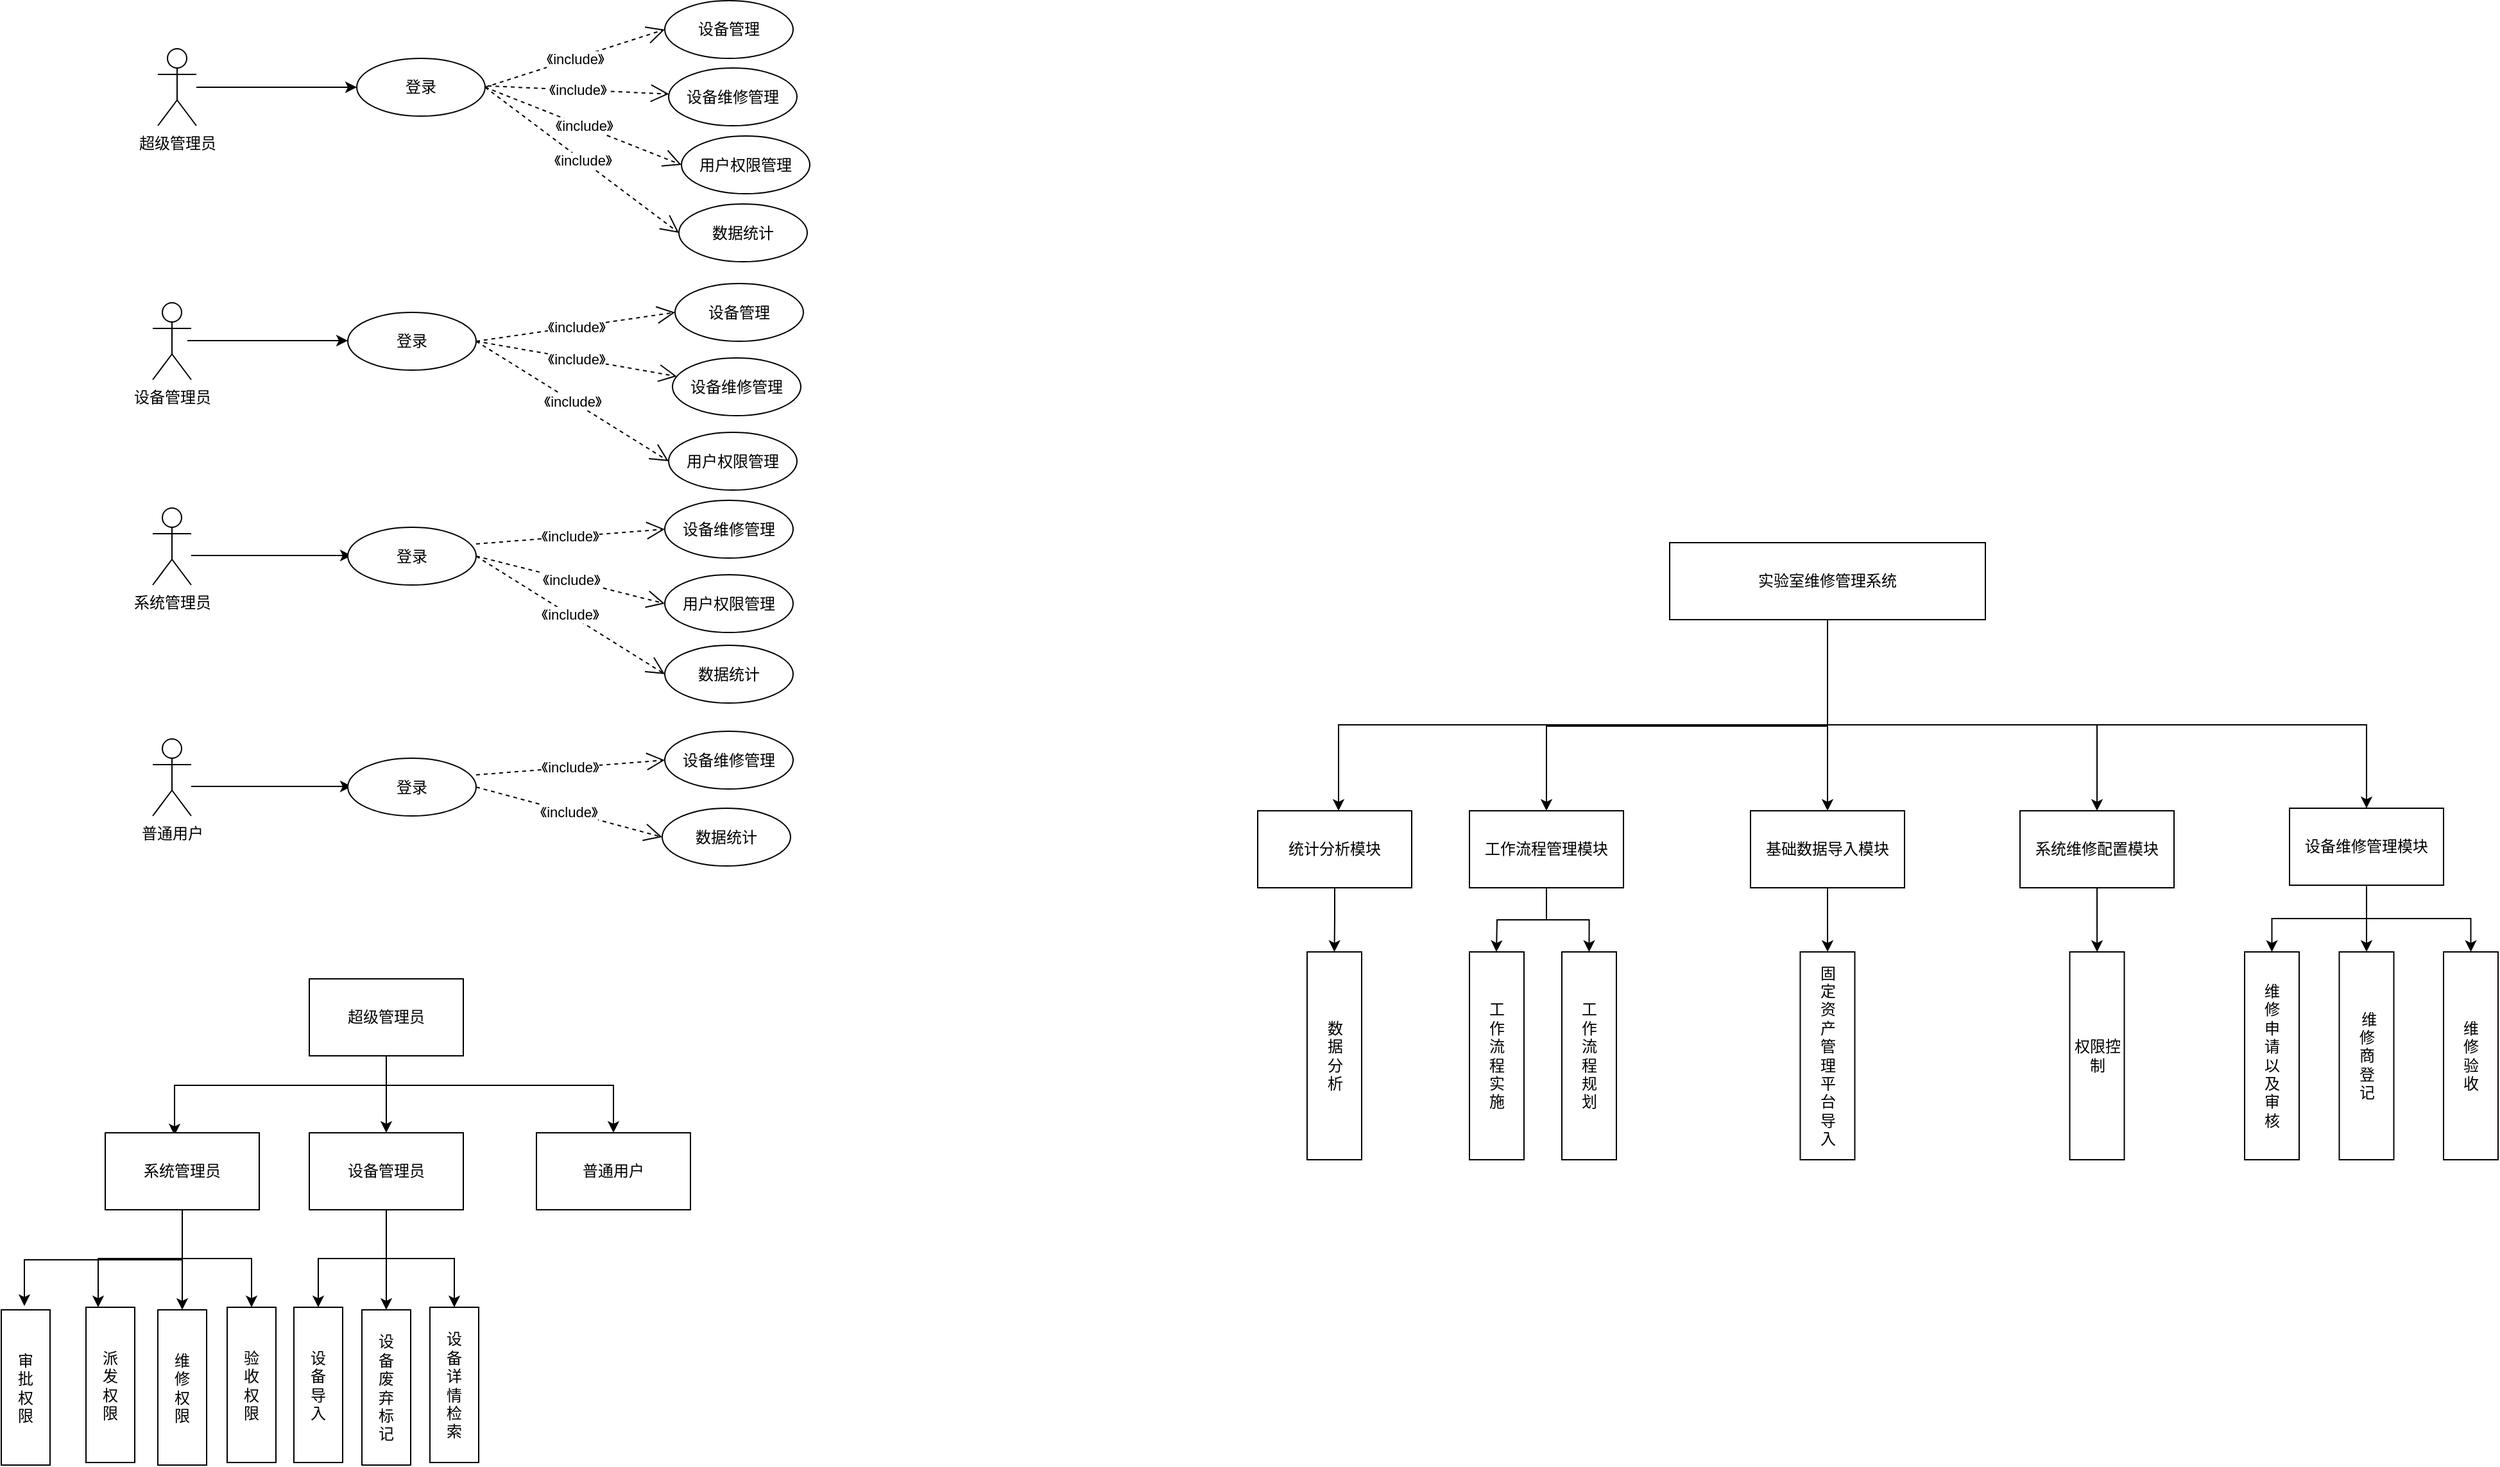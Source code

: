 <mxfile version="20.7.4" type="github">
  <diagram id="-CrECdMGKDsJMcERkumv" name="第 1 页">
    <mxGraphModel dx="2634" dy="1196" grid="0" gridSize="10" guides="1" tooltips="1" connect="1" arrows="1" fold="1" page="0" pageScale="1" pageWidth="583" pageHeight="827" math="0" shadow="0">
      <root>
        <mxCell id="0" />
        <mxCell id="1" parent="0" />
        <mxCell id="0SiHuE_M3Q8HEih4Q5tr-5" style="edgeStyle=orthogonalEdgeStyle;rounded=0;orthogonalLoop=1;jettySize=auto;html=1;" edge="1" parent="1" source="0SiHuE_M3Q8HEih4Q5tr-2" target="0SiHuE_M3Q8HEih4Q5tr-4">
          <mxGeometry relative="1" as="geometry">
            <Array as="points">
              <mxPoint x="324" y="214" />
              <mxPoint x="-57" y="214" />
            </Array>
          </mxGeometry>
        </mxCell>
        <mxCell id="0SiHuE_M3Q8HEih4Q5tr-7" style="edgeStyle=orthogonalEdgeStyle;rounded=0;orthogonalLoop=1;jettySize=auto;html=1;" edge="1" parent="1" source="0SiHuE_M3Q8HEih4Q5tr-2" target="0SiHuE_M3Q8HEih4Q5tr-6">
          <mxGeometry relative="1" as="geometry">
            <Array as="points">
              <mxPoint x="324" y="215" />
              <mxPoint x="105" y="215" />
            </Array>
          </mxGeometry>
        </mxCell>
        <mxCell id="0SiHuE_M3Q8HEih4Q5tr-12" style="edgeStyle=orthogonalEdgeStyle;rounded=0;orthogonalLoop=1;jettySize=auto;html=1;" edge="1" parent="1" source="0SiHuE_M3Q8HEih4Q5tr-2" target="0SiHuE_M3Q8HEih4Q5tr-9">
          <mxGeometry relative="1" as="geometry" />
        </mxCell>
        <mxCell id="0SiHuE_M3Q8HEih4Q5tr-13" style="edgeStyle=orthogonalEdgeStyle;rounded=0;orthogonalLoop=1;jettySize=auto;html=1;" edge="1" parent="1" source="0SiHuE_M3Q8HEih4Q5tr-2" target="0SiHuE_M3Q8HEih4Q5tr-10">
          <mxGeometry relative="1" as="geometry">
            <Array as="points">
              <mxPoint x="324" y="214" />
              <mxPoint x="534" y="214" />
            </Array>
          </mxGeometry>
        </mxCell>
        <mxCell id="0SiHuE_M3Q8HEih4Q5tr-14" style="edgeStyle=orthogonalEdgeStyle;rounded=0;orthogonalLoop=1;jettySize=auto;html=1;entryX=0.5;entryY=0;entryDx=0;entryDy=0;" edge="1" parent="1" source="0SiHuE_M3Q8HEih4Q5tr-2" target="0SiHuE_M3Q8HEih4Q5tr-11">
          <mxGeometry relative="1" as="geometry">
            <Array as="points">
              <mxPoint x="324" y="214" />
              <mxPoint x="744" y="214" />
            </Array>
          </mxGeometry>
        </mxCell>
        <mxCell id="0SiHuE_M3Q8HEih4Q5tr-2" value="实验室维修管理系统" style="rounded=0;whiteSpace=wrap;html=1;" vertex="1" parent="1">
          <mxGeometry x="201" y="72" width="246" height="60" as="geometry" />
        </mxCell>
        <mxCell id="0SiHuE_M3Q8HEih4Q5tr-16" style="edgeStyle=orthogonalEdgeStyle;rounded=0;orthogonalLoop=1;jettySize=auto;html=1;" edge="1" parent="1" source="0SiHuE_M3Q8HEih4Q5tr-4" target="0SiHuE_M3Q8HEih4Q5tr-15">
          <mxGeometry relative="1" as="geometry" />
        </mxCell>
        <mxCell id="0SiHuE_M3Q8HEih4Q5tr-4" value="统计分析模块" style="rounded=0;whiteSpace=wrap;html=1;" vertex="1" parent="1">
          <mxGeometry x="-120" y="281" width="120" height="60" as="geometry" />
        </mxCell>
        <mxCell id="0SiHuE_M3Q8HEih4Q5tr-18" style="edgeStyle=orthogonalEdgeStyle;rounded=0;orthogonalLoop=1;jettySize=auto;html=1;entryX=0;entryY=0.5;entryDx=0;entryDy=0;" edge="1" parent="1" source="0SiHuE_M3Q8HEih4Q5tr-6">
          <mxGeometry relative="1" as="geometry">
            <mxPoint x="66" y="391" as="targetPoint" />
          </mxGeometry>
        </mxCell>
        <mxCell id="0SiHuE_M3Q8HEih4Q5tr-21" style="edgeStyle=orthogonalEdgeStyle;rounded=0;orthogonalLoop=1;jettySize=auto;html=1;entryX=0;entryY=0.5;entryDx=0;entryDy=0;" edge="1" parent="1" source="0SiHuE_M3Q8HEih4Q5tr-6" target="0SiHuE_M3Q8HEih4Q5tr-20">
          <mxGeometry relative="1" as="geometry" />
        </mxCell>
        <mxCell id="0SiHuE_M3Q8HEih4Q5tr-6" value="工作流程管理模块" style="rounded=0;whiteSpace=wrap;html=1;" vertex="1" parent="1">
          <mxGeometry x="45" y="281" width="120" height="60" as="geometry" />
        </mxCell>
        <mxCell id="0SiHuE_M3Q8HEih4Q5tr-24" style="edgeStyle=orthogonalEdgeStyle;rounded=0;orthogonalLoop=1;jettySize=auto;html=1;" edge="1" parent="1" source="0SiHuE_M3Q8HEih4Q5tr-9" target="0SiHuE_M3Q8HEih4Q5tr-23">
          <mxGeometry relative="1" as="geometry" />
        </mxCell>
        <mxCell id="0SiHuE_M3Q8HEih4Q5tr-9" value="基础数据导入模块" style="rounded=0;whiteSpace=wrap;html=1;" vertex="1" parent="1">
          <mxGeometry x="264" y="281" width="120" height="60" as="geometry" />
        </mxCell>
        <mxCell id="0SiHuE_M3Q8HEih4Q5tr-27" style="edgeStyle=orthogonalEdgeStyle;rounded=0;orthogonalLoop=1;jettySize=auto;html=1;" edge="1" parent="1" source="0SiHuE_M3Q8HEih4Q5tr-10" target="0SiHuE_M3Q8HEih4Q5tr-26">
          <mxGeometry relative="1" as="geometry" />
        </mxCell>
        <mxCell id="0SiHuE_M3Q8HEih4Q5tr-10" value="系统维修配置模块" style="rounded=0;whiteSpace=wrap;html=1;" vertex="1" parent="1">
          <mxGeometry x="474" y="281" width="120" height="60" as="geometry" />
        </mxCell>
        <mxCell id="0SiHuE_M3Q8HEih4Q5tr-31" style="edgeStyle=orthogonalEdgeStyle;rounded=0;orthogonalLoop=1;jettySize=auto;html=1;" edge="1" parent="1" source="0SiHuE_M3Q8HEih4Q5tr-11" target="0SiHuE_M3Q8HEih4Q5tr-28">
          <mxGeometry relative="1" as="geometry" />
        </mxCell>
        <mxCell id="0SiHuE_M3Q8HEih4Q5tr-32" style="edgeStyle=orthogonalEdgeStyle;rounded=0;orthogonalLoop=1;jettySize=auto;html=1;entryX=0;entryY=0.5;entryDx=0;entryDy=0;" edge="1" parent="1" source="0SiHuE_M3Q8HEih4Q5tr-11" target="0SiHuE_M3Q8HEih4Q5tr-29">
          <mxGeometry relative="1" as="geometry" />
        </mxCell>
        <mxCell id="0SiHuE_M3Q8HEih4Q5tr-33" style="edgeStyle=orthogonalEdgeStyle;rounded=0;orthogonalLoop=1;jettySize=auto;html=1;" edge="1" parent="1" source="0SiHuE_M3Q8HEih4Q5tr-11" target="0SiHuE_M3Q8HEih4Q5tr-30">
          <mxGeometry relative="1" as="geometry" />
        </mxCell>
        <mxCell id="0SiHuE_M3Q8HEih4Q5tr-11" value="设备维修管理模块" style="rounded=0;whiteSpace=wrap;html=1;" vertex="1" parent="1">
          <mxGeometry x="684" y="279" width="120" height="60" as="geometry" />
        </mxCell>
        <mxCell id="0SiHuE_M3Q8HEih4Q5tr-15" value="数&lt;br&gt;据&lt;br&gt;分&lt;br&gt;析" style="rounded=0;whiteSpace=wrap;html=1;direction=south;align=center;labelPosition=center;verticalLabelPosition=middle;verticalAlign=middle;" vertex="1" parent="1">
          <mxGeometry x="-81.5" y="391" width="42.5" height="162" as="geometry" />
        </mxCell>
        <mxCell id="0SiHuE_M3Q8HEih4Q5tr-19" value="工&lt;br&gt;作&lt;br&gt;流&lt;br&gt;程&lt;br&gt;实&lt;br&gt;施" style="rounded=0;whiteSpace=wrap;html=1;direction=south;align=center;labelPosition=center;verticalLabelPosition=middle;verticalAlign=middle;" vertex="1" parent="1">
          <mxGeometry x="45" y="391" width="42.5" height="162" as="geometry" />
        </mxCell>
        <mxCell id="0SiHuE_M3Q8HEih4Q5tr-20" value="工&lt;br&gt;作&lt;br&gt;流&lt;br&gt;程&lt;br&gt;规&lt;br&gt;划" style="rounded=0;whiteSpace=wrap;html=1;direction=south;align=center;labelPosition=center;verticalLabelPosition=middle;verticalAlign=middle;" vertex="1" parent="1">
          <mxGeometry x="117" y="391" width="42.5" height="162" as="geometry" />
        </mxCell>
        <mxCell id="0SiHuE_M3Q8HEih4Q5tr-23" value="固&lt;br&gt;定&lt;br&gt;资&lt;br&gt;产&lt;br&gt;管&lt;br&gt;理&lt;br&gt;平&lt;br&gt;台&lt;br&gt;导&lt;br&gt;入" style="rounded=0;whiteSpace=wrap;html=1;direction=south;align=center;labelPosition=center;verticalLabelPosition=middle;verticalAlign=middle;" vertex="1" parent="1">
          <mxGeometry x="302.75" y="391" width="42.5" height="162" as="geometry" />
        </mxCell>
        <mxCell id="0SiHuE_M3Q8HEih4Q5tr-26" value="权限控制" style="rounded=0;whiteSpace=wrap;html=1;direction=south;align=center;labelPosition=center;verticalLabelPosition=middle;verticalAlign=middle;" vertex="1" parent="1">
          <mxGeometry x="512.75" y="391" width="42.5" height="162" as="geometry" />
        </mxCell>
        <mxCell id="0SiHuE_M3Q8HEih4Q5tr-28" value="维&lt;br&gt;修&lt;br&gt;申&lt;br&gt;请&lt;br&gt;以&lt;br&gt;及&lt;br&gt;审&lt;br&gt;核" style="rounded=0;whiteSpace=wrap;html=1;direction=south;align=center;labelPosition=center;verticalLabelPosition=middle;verticalAlign=middle;" vertex="1" parent="1">
          <mxGeometry x="649" y="391" width="42.5" height="162" as="geometry" />
        </mxCell>
        <mxCell id="0SiHuE_M3Q8HEih4Q5tr-29" value="&amp;nbsp;维&lt;br&gt;修&lt;br&gt;商&lt;br&gt;登&lt;br&gt;记" style="rounded=0;whiteSpace=wrap;html=1;direction=south;align=center;labelPosition=center;verticalLabelPosition=middle;verticalAlign=middle;" vertex="1" parent="1">
          <mxGeometry x="722.75" y="391" width="42.5" height="162" as="geometry" />
        </mxCell>
        <mxCell id="0SiHuE_M3Q8HEih4Q5tr-30" value="维&lt;br&gt;修&lt;br&gt;验&lt;br&gt;收" style="rounded=0;whiteSpace=wrap;html=1;direction=south;align=center;labelPosition=center;verticalLabelPosition=middle;verticalAlign=middle;" vertex="1" parent="1">
          <mxGeometry x="804" y="391" width="42.5" height="162" as="geometry" />
        </mxCell>
        <mxCell id="0SiHuE_M3Q8HEih4Q5tr-34" value="超级管理员" style="shape=umlActor;verticalLabelPosition=bottom;verticalAlign=top;html=1;outlineConnect=0;" vertex="1" parent="1">
          <mxGeometry x="-977" y="-313" width="30" height="60" as="geometry" />
        </mxCell>
        <mxCell id="0SiHuE_M3Q8HEih4Q5tr-35" value="登录" style="ellipse;whiteSpace=wrap;html=1;" vertex="1" parent="1">
          <mxGeometry x="-822" y="-305.5" width="100" height="45" as="geometry" />
        </mxCell>
        <mxCell id="0SiHuE_M3Q8HEih4Q5tr-36" value="设备管理" style="ellipse;whiteSpace=wrap;html=1;" vertex="1" parent="1">
          <mxGeometry x="-582" y="-350.5" width="100" height="45" as="geometry" />
        </mxCell>
        <mxCell id="0SiHuE_M3Q8HEih4Q5tr-37" value="" style="endArrow=classic;html=1;rounded=0;entryX=0;entryY=0.5;entryDx=0;entryDy=0;" edge="1" parent="1" source="0SiHuE_M3Q8HEih4Q5tr-34" target="0SiHuE_M3Q8HEih4Q5tr-35">
          <mxGeometry width="50" height="50" relative="1" as="geometry">
            <mxPoint x="-337" y="-4" as="sourcePoint" />
            <mxPoint x="-269" y="-31" as="targetPoint" />
          </mxGeometry>
        </mxCell>
        <mxCell id="0SiHuE_M3Q8HEih4Q5tr-43" value="《include》" style="endArrow=open;endSize=12;dashed=1;html=1;rounded=0;exitX=1;exitY=0.5;exitDx=0;exitDy=0;entryX=0;entryY=0.5;entryDx=0;entryDy=0;" edge="1" parent="1" source="0SiHuE_M3Q8HEih4Q5tr-35" target="0SiHuE_M3Q8HEih4Q5tr-36">
          <mxGeometry width="160" relative="1" as="geometry">
            <mxPoint x="-154" y="-6.5" as="sourcePoint" />
            <mxPoint x="-265" y="-58" as="targetPoint" />
          </mxGeometry>
        </mxCell>
        <mxCell id="0SiHuE_M3Q8HEih4Q5tr-50" value="设备维修管理" style="ellipse;whiteSpace=wrap;html=1;" vertex="1" parent="1">
          <mxGeometry x="-579" y="-298" width="100" height="45" as="geometry" />
        </mxCell>
        <mxCell id="0SiHuE_M3Q8HEih4Q5tr-51" value="《include》" style="endArrow=open;endSize=12;dashed=1;html=1;rounded=0;" edge="1" parent="1" target="0SiHuE_M3Q8HEih4Q5tr-50">
          <mxGeometry width="160" relative="1" as="geometry">
            <mxPoint x="-720" y="-284" as="sourcePoint" />
            <mxPoint x="-535" y="-394.5" as="targetPoint" />
          </mxGeometry>
        </mxCell>
        <mxCell id="0SiHuE_M3Q8HEih4Q5tr-53" value="《include》" style="endArrow=open;endSize=12;dashed=1;html=1;rounded=0;exitX=1;exitY=0.5;exitDx=0;exitDy=0;entryX=0;entryY=0.5;entryDx=0;entryDy=0;" edge="1" parent="1" source="0SiHuE_M3Q8HEih4Q5tr-35" target="0SiHuE_M3Q8HEih4Q5tr-54">
          <mxGeometry width="160" relative="1" as="geometry">
            <mxPoint x="-702" y="-263" as="sourcePoint" />
            <mxPoint x="-528" y="-215" as="targetPoint" />
          </mxGeometry>
        </mxCell>
        <mxCell id="0SiHuE_M3Q8HEih4Q5tr-54" value="用户权限管理" style="ellipse;whiteSpace=wrap;html=1;" vertex="1" parent="1">
          <mxGeometry x="-569" y="-245" width="100" height="45" as="geometry" />
        </mxCell>
        <mxCell id="0SiHuE_M3Q8HEih4Q5tr-55" style="edgeStyle=orthogonalEdgeStyle;rounded=0;orthogonalLoop=1;jettySize=auto;html=1;exitX=0.5;exitY=1;exitDx=0;exitDy=0;" edge="1" parent="1" source="0SiHuE_M3Q8HEih4Q5tr-50" target="0SiHuE_M3Q8HEih4Q5tr-50">
          <mxGeometry relative="1" as="geometry" />
        </mxCell>
        <mxCell id="0SiHuE_M3Q8HEih4Q5tr-56" value="数据统计" style="ellipse;whiteSpace=wrap;html=1;" vertex="1" parent="1">
          <mxGeometry x="-571" y="-192" width="100" height="45" as="geometry" />
        </mxCell>
        <mxCell id="0SiHuE_M3Q8HEih4Q5tr-57" value="《include》" style="endArrow=open;endSize=12;dashed=1;html=1;rounded=0;exitX=1;exitY=0.5;exitDx=0;exitDy=0;entryX=0;entryY=0.5;entryDx=0;entryDy=0;" edge="1" parent="1" source="0SiHuE_M3Q8HEih4Q5tr-35" target="0SiHuE_M3Q8HEih4Q5tr-56">
          <mxGeometry width="160" relative="1" as="geometry">
            <mxPoint x="-712" y="-273" as="sourcePoint" />
            <mxPoint x="-515" y="-197.5" as="targetPoint" />
          </mxGeometry>
        </mxCell>
        <mxCell id="0SiHuE_M3Q8HEih4Q5tr-58" value="设备管理员" style="shape=umlActor;verticalLabelPosition=bottom;verticalAlign=top;html=1;outlineConnect=0;" vertex="1" parent="1">
          <mxGeometry x="-981" y="-115" width="30" height="60" as="geometry" />
        </mxCell>
        <mxCell id="0SiHuE_M3Q8HEih4Q5tr-59" style="edgeStyle=orthogonalEdgeStyle;rounded=0;orthogonalLoop=1;jettySize=auto;html=1;exitX=0.5;exitY=1;exitDx=0;exitDy=0;" edge="1" parent="1" source="0SiHuE_M3Q8HEih4Q5tr-56" target="0SiHuE_M3Q8HEih4Q5tr-56">
          <mxGeometry relative="1" as="geometry" />
        </mxCell>
        <mxCell id="0SiHuE_M3Q8HEih4Q5tr-60" value="系统管理员" style="shape=umlActor;verticalLabelPosition=bottom;verticalAlign=top;html=1;outlineConnect=0;" vertex="1" parent="1">
          <mxGeometry x="-981" y="45" width="30" height="60" as="geometry" />
        </mxCell>
        <mxCell id="0SiHuE_M3Q8HEih4Q5tr-63" value="登录" style="ellipse;whiteSpace=wrap;html=1;" vertex="1" parent="1">
          <mxGeometry x="-829" y="-107.5" width="100" height="45" as="geometry" />
        </mxCell>
        <mxCell id="0SiHuE_M3Q8HEih4Q5tr-64" value="" style="endArrow=classic;html=1;rounded=0;entryX=0;entryY=0.5;entryDx=0;entryDy=0;" edge="1" parent="1">
          <mxGeometry width="50" height="50" relative="1" as="geometry">
            <mxPoint x="-954" y="-85.5" as="sourcePoint" />
            <mxPoint x="-829" y="-85.5" as="targetPoint" />
          </mxGeometry>
        </mxCell>
        <mxCell id="0SiHuE_M3Q8HEih4Q5tr-65" value="设备管理" style="ellipse;whiteSpace=wrap;html=1;" vertex="1" parent="1">
          <mxGeometry x="-574" y="-130" width="100" height="45" as="geometry" />
        </mxCell>
        <mxCell id="0SiHuE_M3Q8HEih4Q5tr-66" value="《include》" style="endArrow=open;endSize=12;dashed=1;html=1;rounded=0;exitX=1;exitY=0.5;exitDx=0;exitDy=0;entryX=0;entryY=0.5;entryDx=0;entryDy=0;" edge="1" parent="1" source="0SiHuE_M3Q8HEih4Q5tr-63" target="0SiHuE_M3Q8HEih4Q5tr-65">
          <mxGeometry width="160" relative="1" as="geometry">
            <mxPoint x="-722" y="-60.5" as="sourcePoint" />
            <mxPoint x="-522" y="-163" as="targetPoint" />
          </mxGeometry>
        </mxCell>
        <mxCell id="0SiHuE_M3Q8HEih4Q5tr-67" value="设备维修管理" style="ellipse;whiteSpace=wrap;html=1;" vertex="1" parent="1">
          <mxGeometry x="-576" y="-72" width="100" height="45" as="geometry" />
        </mxCell>
        <mxCell id="0SiHuE_M3Q8HEih4Q5tr-68" value="《include》" style="endArrow=open;endSize=12;dashed=1;html=1;rounded=0;exitX=1;exitY=0.5;exitDx=0;exitDy=0;" edge="1" parent="1" source="0SiHuE_M3Q8HEih4Q5tr-63" target="0SiHuE_M3Q8HEih4Q5tr-67">
          <mxGeometry width="160" relative="1" as="geometry">
            <mxPoint x="-781" y="-22" as="sourcePoint" />
            <mxPoint x="-571" y="88.5" as="targetPoint" />
          </mxGeometry>
        </mxCell>
        <mxCell id="0SiHuE_M3Q8HEih4Q5tr-72" value="" style="endArrow=classic;html=1;rounded=0;entryX=0;entryY=0.5;entryDx=0;entryDy=0;" edge="1" parent="1">
          <mxGeometry width="50" height="50" relative="1" as="geometry">
            <mxPoint x="-951" y="82" as="sourcePoint" />
            <mxPoint x="-826" y="82" as="targetPoint" />
          </mxGeometry>
        </mxCell>
        <mxCell id="0SiHuE_M3Q8HEih4Q5tr-73" value="登录" style="ellipse;whiteSpace=wrap;html=1;" vertex="1" parent="1">
          <mxGeometry x="-829" y="60" width="100" height="45" as="geometry" />
        </mxCell>
        <mxCell id="0SiHuE_M3Q8HEih4Q5tr-74" value="设备维修管理" style="ellipse;whiteSpace=wrap;html=1;" vertex="1" parent="1">
          <mxGeometry x="-582" y="39" width="100" height="45" as="geometry" />
        </mxCell>
        <mxCell id="0SiHuE_M3Q8HEih4Q5tr-75" value="用户权限管理" style="ellipse;whiteSpace=wrap;html=1;" vertex="1" parent="1">
          <mxGeometry x="-582" y="97" width="100" height="45" as="geometry" />
        </mxCell>
        <mxCell id="0SiHuE_M3Q8HEih4Q5tr-76" value="《include》" style="endArrow=open;endSize=12;dashed=1;html=1;rounded=0;exitX=1;exitY=0.289;exitDx=0;exitDy=0;entryX=0;entryY=0.5;entryDx=0;entryDy=0;exitPerimeter=0;" edge="1" parent="1" source="0SiHuE_M3Q8HEih4Q5tr-73" target="0SiHuE_M3Q8HEih4Q5tr-74">
          <mxGeometry width="160" relative="1" as="geometry">
            <mxPoint x="-719" y="-75" as="sourcePoint" />
            <mxPoint x="-564" y="-97.5" as="targetPoint" />
          </mxGeometry>
        </mxCell>
        <mxCell id="0SiHuE_M3Q8HEih4Q5tr-77" value="《include》" style="endArrow=open;endSize=12;dashed=1;html=1;rounded=0;exitX=1;exitY=0.5;exitDx=0;exitDy=0;entryX=0;entryY=0.5;entryDx=0;entryDy=0;" edge="1" parent="1" source="0SiHuE_M3Q8HEih4Q5tr-73" target="0SiHuE_M3Q8HEih4Q5tr-75">
          <mxGeometry width="160" relative="1" as="geometry">
            <mxPoint x="-709" y="-65" as="sourcePoint" />
            <mxPoint x="-554" y="-87.5" as="targetPoint" />
          </mxGeometry>
        </mxCell>
        <mxCell id="0SiHuE_M3Q8HEih4Q5tr-78" value="《include》" style="endArrow=open;endSize=12;dashed=1;html=1;rounded=0;exitX=1;exitY=0.5;exitDx=0;exitDy=0;entryX=0;entryY=0.5;entryDx=0;entryDy=0;" edge="1" parent="1" source="0SiHuE_M3Q8HEih4Q5tr-73" target="0SiHuE_M3Q8HEih4Q5tr-79">
          <mxGeometry width="160" relative="1" as="geometry">
            <mxPoint x="-699" y="-55" as="sourcePoint" />
            <mxPoint x="-593" y="126" as="targetPoint" />
          </mxGeometry>
        </mxCell>
        <mxCell id="0SiHuE_M3Q8HEih4Q5tr-79" value="数据统计" style="ellipse;whiteSpace=wrap;html=1;" vertex="1" parent="1">
          <mxGeometry x="-582" y="152" width="100" height="45" as="geometry" />
        </mxCell>
        <mxCell id="0SiHuE_M3Q8HEih4Q5tr-80" value="用户权限管理" style="ellipse;whiteSpace=wrap;html=1;" vertex="1" parent="1">
          <mxGeometry x="-579" y="-14" width="100" height="45" as="geometry" />
        </mxCell>
        <mxCell id="0SiHuE_M3Q8HEih4Q5tr-82" value="《include》" style="endArrow=open;endSize=12;dashed=1;html=1;rounded=0;exitX=1;exitY=0.5;exitDx=0;exitDy=0;entryX=0;entryY=0.5;entryDx=0;entryDy=0;" edge="1" parent="1" source="0SiHuE_M3Q8HEih4Q5tr-63" target="0SiHuE_M3Q8HEih4Q5tr-80">
          <mxGeometry width="160" relative="1" as="geometry">
            <mxPoint x="-719" y="-75" as="sourcePoint" />
            <mxPoint x="-562.69" y="-47.55" as="targetPoint" />
          </mxGeometry>
        </mxCell>
        <mxCell id="0SiHuE_M3Q8HEih4Q5tr-83" value="普通用户" style="shape=umlActor;verticalLabelPosition=bottom;verticalAlign=top;html=1;outlineConnect=0;" vertex="1" parent="1">
          <mxGeometry x="-981" y="225" width="30" height="60" as="geometry" />
        </mxCell>
        <mxCell id="0SiHuE_M3Q8HEih4Q5tr-84" value="" style="endArrow=classic;html=1;rounded=0;entryX=0;entryY=0.5;entryDx=0;entryDy=0;" edge="1" parent="1">
          <mxGeometry width="50" height="50" relative="1" as="geometry">
            <mxPoint x="-951" y="262" as="sourcePoint" />
            <mxPoint x="-826" y="262" as="targetPoint" />
          </mxGeometry>
        </mxCell>
        <mxCell id="0SiHuE_M3Q8HEih4Q5tr-85" value="登录" style="ellipse;whiteSpace=wrap;html=1;" vertex="1" parent="1">
          <mxGeometry x="-829" y="240" width="100" height="45" as="geometry" />
        </mxCell>
        <mxCell id="0SiHuE_M3Q8HEih4Q5tr-86" value="设备维修管理" style="ellipse;whiteSpace=wrap;html=1;" vertex="1" parent="1">
          <mxGeometry x="-582" y="219" width="100" height="45" as="geometry" />
        </mxCell>
        <mxCell id="0SiHuE_M3Q8HEih4Q5tr-88" value="《include》" style="endArrow=open;endSize=12;dashed=1;html=1;rounded=0;exitX=1;exitY=0.289;exitDx=0;exitDy=0;entryX=0;entryY=0.5;entryDx=0;entryDy=0;exitPerimeter=0;" edge="1" parent="1" source="0SiHuE_M3Q8HEih4Q5tr-85" target="0SiHuE_M3Q8HEih4Q5tr-86">
          <mxGeometry width="160" relative="1" as="geometry">
            <mxPoint x="-719" y="105" as="sourcePoint" />
            <mxPoint x="-564" y="82.5" as="targetPoint" />
          </mxGeometry>
        </mxCell>
        <mxCell id="0SiHuE_M3Q8HEih4Q5tr-90" value="《include》" style="endArrow=open;endSize=12;dashed=1;html=1;rounded=0;exitX=1;exitY=0.5;exitDx=0;exitDy=0;entryX=0;entryY=0.5;entryDx=0;entryDy=0;" edge="1" parent="1" source="0SiHuE_M3Q8HEih4Q5tr-85" target="0SiHuE_M3Q8HEih4Q5tr-91">
          <mxGeometry width="160" relative="1" as="geometry">
            <mxPoint x="-699" y="125" as="sourcePoint" />
            <mxPoint x="-593" y="306" as="targetPoint" />
          </mxGeometry>
        </mxCell>
        <mxCell id="0SiHuE_M3Q8HEih4Q5tr-91" value="数据统计" style="ellipse;whiteSpace=wrap;html=1;" vertex="1" parent="1">
          <mxGeometry x="-584" y="279" width="100" height="45" as="geometry" />
        </mxCell>
        <mxCell id="0SiHuE_M3Q8HEih4Q5tr-127" style="edgeStyle=orthogonalEdgeStyle;rounded=0;orthogonalLoop=1;jettySize=auto;html=1;entryX=0.45;entryY=0.033;entryDx=0;entryDy=0;entryPerimeter=0;" edge="1" parent="1" source="0SiHuE_M3Q8HEih4Q5tr-102" target="0SiHuE_M3Q8HEih4Q5tr-103">
          <mxGeometry relative="1" as="geometry">
            <Array as="points">
              <mxPoint x="-799" y="495" />
              <mxPoint x="-964" y="495" />
            </Array>
          </mxGeometry>
        </mxCell>
        <mxCell id="0SiHuE_M3Q8HEih4Q5tr-128" style="edgeStyle=orthogonalEdgeStyle;rounded=0;orthogonalLoop=1;jettySize=auto;html=1;" edge="1" parent="1" source="0SiHuE_M3Q8HEih4Q5tr-102" target="0SiHuE_M3Q8HEih4Q5tr-104">
          <mxGeometry relative="1" as="geometry" />
        </mxCell>
        <mxCell id="0SiHuE_M3Q8HEih4Q5tr-129" style="edgeStyle=orthogonalEdgeStyle;rounded=0;orthogonalLoop=1;jettySize=auto;html=1;" edge="1" parent="1" source="0SiHuE_M3Q8HEih4Q5tr-102" target="0SiHuE_M3Q8HEih4Q5tr-105">
          <mxGeometry relative="1" as="geometry">
            <Array as="points">
              <mxPoint x="-799" y="495" />
              <mxPoint x="-622" y="495" />
            </Array>
          </mxGeometry>
        </mxCell>
        <mxCell id="0SiHuE_M3Q8HEih4Q5tr-102" value="超级管理员" style="rounded=0;whiteSpace=wrap;html=1;" vertex="1" parent="1">
          <mxGeometry x="-859" y="412" width="120" height="60" as="geometry" />
        </mxCell>
        <mxCell id="0SiHuE_M3Q8HEih4Q5tr-119" style="edgeStyle=orthogonalEdgeStyle;rounded=0;orthogonalLoop=1;jettySize=auto;html=1;" edge="1" parent="1" source="0SiHuE_M3Q8HEih4Q5tr-103">
          <mxGeometry relative="1" as="geometry">
            <mxPoint x="-1081" y="667" as="targetPoint" />
            <Array as="points">
              <mxPoint x="-958" y="631" />
              <mxPoint x="-1081" y="631" />
            </Array>
          </mxGeometry>
        </mxCell>
        <mxCell id="0SiHuE_M3Q8HEih4Q5tr-120" style="edgeStyle=orthogonalEdgeStyle;rounded=0;orthogonalLoop=1;jettySize=auto;html=1;entryX=0;entryY=0.75;entryDx=0;entryDy=0;" edge="1" parent="1" source="0SiHuE_M3Q8HEih4Q5tr-103" target="0SiHuE_M3Q8HEih4Q5tr-111">
          <mxGeometry relative="1" as="geometry" />
        </mxCell>
        <mxCell id="0SiHuE_M3Q8HEih4Q5tr-121" style="edgeStyle=orthogonalEdgeStyle;rounded=0;orthogonalLoop=1;jettySize=auto;html=1;" edge="1" parent="1" source="0SiHuE_M3Q8HEih4Q5tr-103" target="0SiHuE_M3Q8HEih4Q5tr-110">
          <mxGeometry relative="1" as="geometry" />
        </mxCell>
        <mxCell id="0SiHuE_M3Q8HEih4Q5tr-122" style="edgeStyle=orthogonalEdgeStyle;rounded=0;orthogonalLoop=1;jettySize=auto;html=1;" edge="1" parent="1" source="0SiHuE_M3Q8HEih4Q5tr-103" target="0SiHuE_M3Q8HEih4Q5tr-113">
          <mxGeometry relative="1" as="geometry" />
        </mxCell>
        <mxCell id="0SiHuE_M3Q8HEih4Q5tr-103" value="系统管理员" style="rounded=0;whiteSpace=wrap;html=1;" vertex="1" parent="1">
          <mxGeometry x="-1018" y="532" width="120" height="60" as="geometry" />
        </mxCell>
        <mxCell id="0SiHuE_M3Q8HEih4Q5tr-123" style="edgeStyle=orthogonalEdgeStyle;rounded=0;orthogonalLoop=1;jettySize=auto;html=1;" edge="1" parent="1" source="0SiHuE_M3Q8HEih4Q5tr-104" target="0SiHuE_M3Q8HEih4Q5tr-115">
          <mxGeometry relative="1" as="geometry" />
        </mxCell>
        <mxCell id="0SiHuE_M3Q8HEih4Q5tr-124" style="edgeStyle=orthogonalEdgeStyle;rounded=0;orthogonalLoop=1;jettySize=auto;html=1;" edge="1" parent="1" source="0SiHuE_M3Q8HEih4Q5tr-104" target="0SiHuE_M3Q8HEih4Q5tr-114">
          <mxGeometry relative="1" as="geometry" />
        </mxCell>
        <mxCell id="0SiHuE_M3Q8HEih4Q5tr-125" style="edgeStyle=orthogonalEdgeStyle;rounded=0;orthogonalLoop=1;jettySize=auto;html=1;" edge="1" parent="1" source="0SiHuE_M3Q8HEih4Q5tr-104" target="0SiHuE_M3Q8HEih4Q5tr-116">
          <mxGeometry relative="1" as="geometry" />
        </mxCell>
        <mxCell id="0SiHuE_M3Q8HEih4Q5tr-104" value="设备管理员" style="rounded=0;whiteSpace=wrap;html=1;" vertex="1" parent="1">
          <mxGeometry x="-859" y="532" width="120" height="60" as="geometry" />
        </mxCell>
        <mxCell id="0SiHuE_M3Q8HEih4Q5tr-105" value="普通用户" style="rounded=0;whiteSpace=wrap;html=1;" vertex="1" parent="1">
          <mxGeometry x="-682" y="532" width="120" height="60" as="geometry" />
        </mxCell>
        <mxCell id="0SiHuE_M3Q8HEih4Q5tr-110" value="维&lt;br&gt;修&lt;br&gt;权&lt;br&gt;限" style="rounded=0;whiteSpace=wrap;html=1;direction=south;" vertex="1" parent="1">
          <mxGeometry x="-977" y="670" width="38" height="121" as="geometry" />
        </mxCell>
        <mxCell id="0SiHuE_M3Q8HEih4Q5tr-111" value="派&lt;br&gt;发&lt;br&gt;权&lt;br&gt;限" style="rounded=0;whiteSpace=wrap;html=1;direction=south;" vertex="1" parent="1">
          <mxGeometry x="-1033" y="668" width="38" height="121" as="geometry" />
        </mxCell>
        <mxCell id="0SiHuE_M3Q8HEih4Q5tr-112" value="审&lt;br&gt;批&lt;br&gt;权&lt;br&gt;限" style="rounded=0;whiteSpace=wrap;html=1;direction=south;" vertex="1" parent="1">
          <mxGeometry x="-1099" y="670" width="38" height="121" as="geometry" />
        </mxCell>
        <mxCell id="0SiHuE_M3Q8HEih4Q5tr-113" value="验&lt;br&gt;收&lt;br&gt;权&lt;br&gt;限" style="rounded=0;whiteSpace=wrap;html=1;direction=south;" vertex="1" parent="1">
          <mxGeometry x="-923" y="668" width="38" height="121" as="geometry" />
        </mxCell>
        <mxCell id="0SiHuE_M3Q8HEih4Q5tr-114" value="设&lt;br&gt;备&lt;br&gt;废&lt;br&gt;弃&lt;br&gt;标&lt;br&gt;记" style="rounded=0;whiteSpace=wrap;html=1;direction=south;" vertex="1" parent="1">
          <mxGeometry x="-818" y="670" width="38" height="121" as="geometry" />
        </mxCell>
        <mxCell id="0SiHuE_M3Q8HEih4Q5tr-115" value="设&lt;br&gt;备&lt;br&gt;导&lt;br&gt;入" style="rounded=0;whiteSpace=wrap;html=1;direction=south;" vertex="1" parent="1">
          <mxGeometry x="-871" y="668" width="38" height="121" as="geometry" />
        </mxCell>
        <mxCell id="0SiHuE_M3Q8HEih4Q5tr-116" value="设&lt;br&gt;备&lt;br&gt;详&lt;br&gt;情&lt;br&gt;检&lt;br&gt;索" style="rounded=0;whiteSpace=wrap;html=1;direction=south;" vertex="1" parent="1">
          <mxGeometry x="-765" y="668" width="38" height="121" as="geometry" />
        </mxCell>
      </root>
    </mxGraphModel>
  </diagram>
</mxfile>
